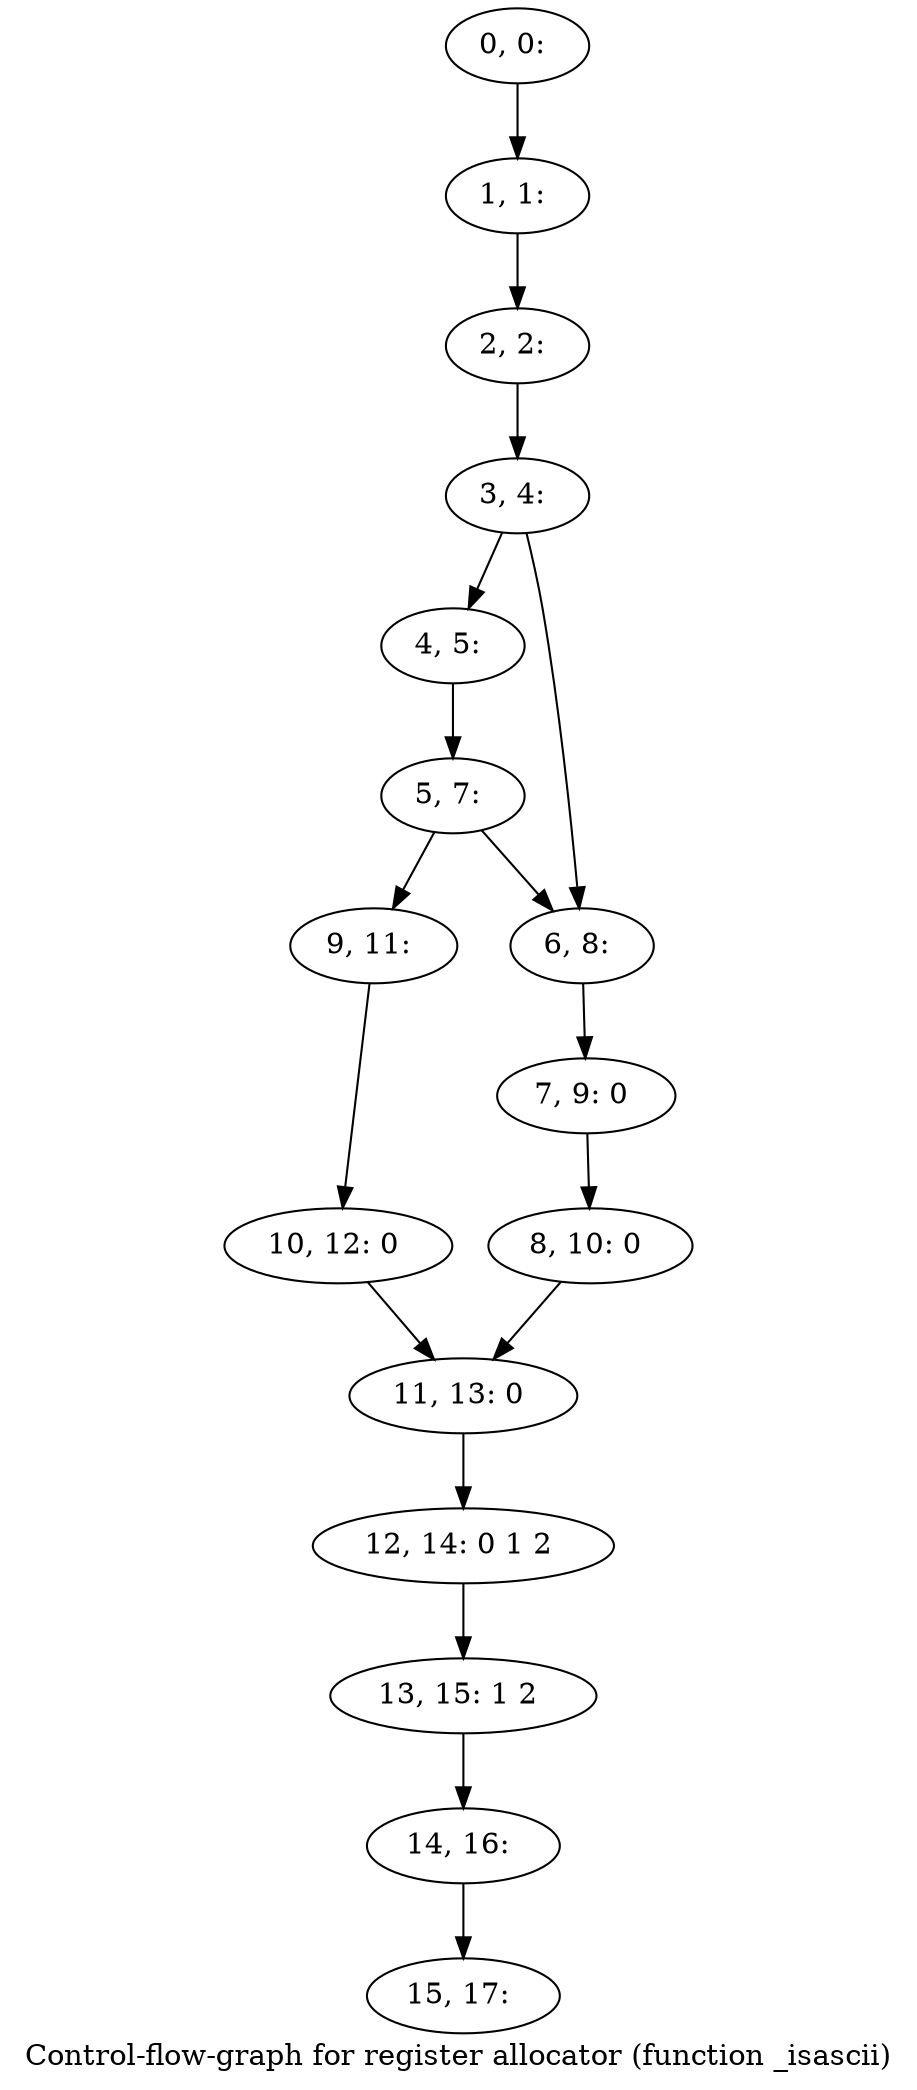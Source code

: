 digraph G {
graph [label="Control-flow-graph for register allocator (function _isascii)"]
0[label="0, 0: "];
1[label="1, 1: "];
2[label="2, 2: "];
3[label="3, 4: "];
4[label="4, 5: "];
5[label="5, 7: "];
6[label="6, 8: "];
7[label="7, 9: 0 "];
8[label="8, 10: 0 "];
9[label="9, 11: "];
10[label="10, 12: 0 "];
11[label="11, 13: 0 "];
12[label="12, 14: 0 1 2 "];
13[label="13, 15: 1 2 "];
14[label="14, 16: "];
15[label="15, 17: "];
0->1 ;
1->2 ;
2->3 ;
3->4 ;
3->6 ;
4->5 ;
5->6 ;
5->9 ;
6->7 ;
7->8 ;
8->11 ;
9->10 ;
10->11 ;
11->12 ;
12->13 ;
13->14 ;
14->15 ;
}
